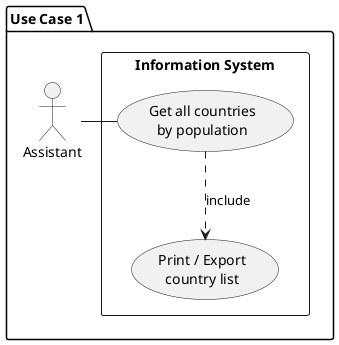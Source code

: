 
/'--- Usecase 1 ---'/
@startuml

package "Use Case 1" {
actor A1 as "Assistant"

rectangle "Information System" {
    usecase UC1 as "Get all countries
        by population"

    usecase UCa as "Print / Export
        country list"

    A1 - UC1
    UC1 ..> UCa : include
}
}
@enduml

/'--- Usecase 4 ---'/
@startuml

package "Use Case 4" {
actor A1 as "Planner"

rectangle "Information System" {
    usecase UC4 as "Get top //N// populated
                    countries in the world"

    usecase UCa as "Provide //N//"

    usecase UCb as "Print / Export
            country list"

    A1 - UC4
    A1 - UCa
    UCa ..> UC4 : include
    UC4 ..> UCb : include
}
}
@enduml

/'--- Usecase 9 ---'/
@startuml

package "Use Case 9" {

actor A1 as "Coordinator"

rectangle "Information System" {
    usecase UC9 as "Get all cities in //region//
                    by population"

    usecase UCa as "Provide //Region//"

    usecase UCb as "Print / Export
            country list"

    A1 - UC9
    A1 - UCa
    UCa ..> UC9 : include
    UC9 ..> UCb : include
}
}
@enduml

/'--- Usecase 21 ---'/
@startuml

package "Use Case 21" {

actor A1 as "Planner"

rectangle "Information System" {
    usecase UC21 as "Get top //N// populated
    capital cities in a continent"

    usecase UCa as "Provide //N//"

     usecase UCc as "Provide //continent//"

    usecase UCb as "Print / Export
            country list"

    A1 - UC21
    A1 - UCa
    A1 - UCc
    UCa ..> UC21 : include
    UCc ..> UC21 : include
    UC21 ..> UCb : include
}
}
@enduml

/'--- Usecase 30 ---'/
@startuml

package "Use Case 30" {

actor A1 as "Coordinator"

rectangle "Information System" {
    usecase UC30 as "Get population of a district"

     usecase UCa as "Provide //district//"

    usecase UCb as "Print / Export
            country list"

    A1 - UC30
    A1 - UCa
    UCa ..> UC30 : include
    UC30 ..> UCb : include
}
}
@enduml